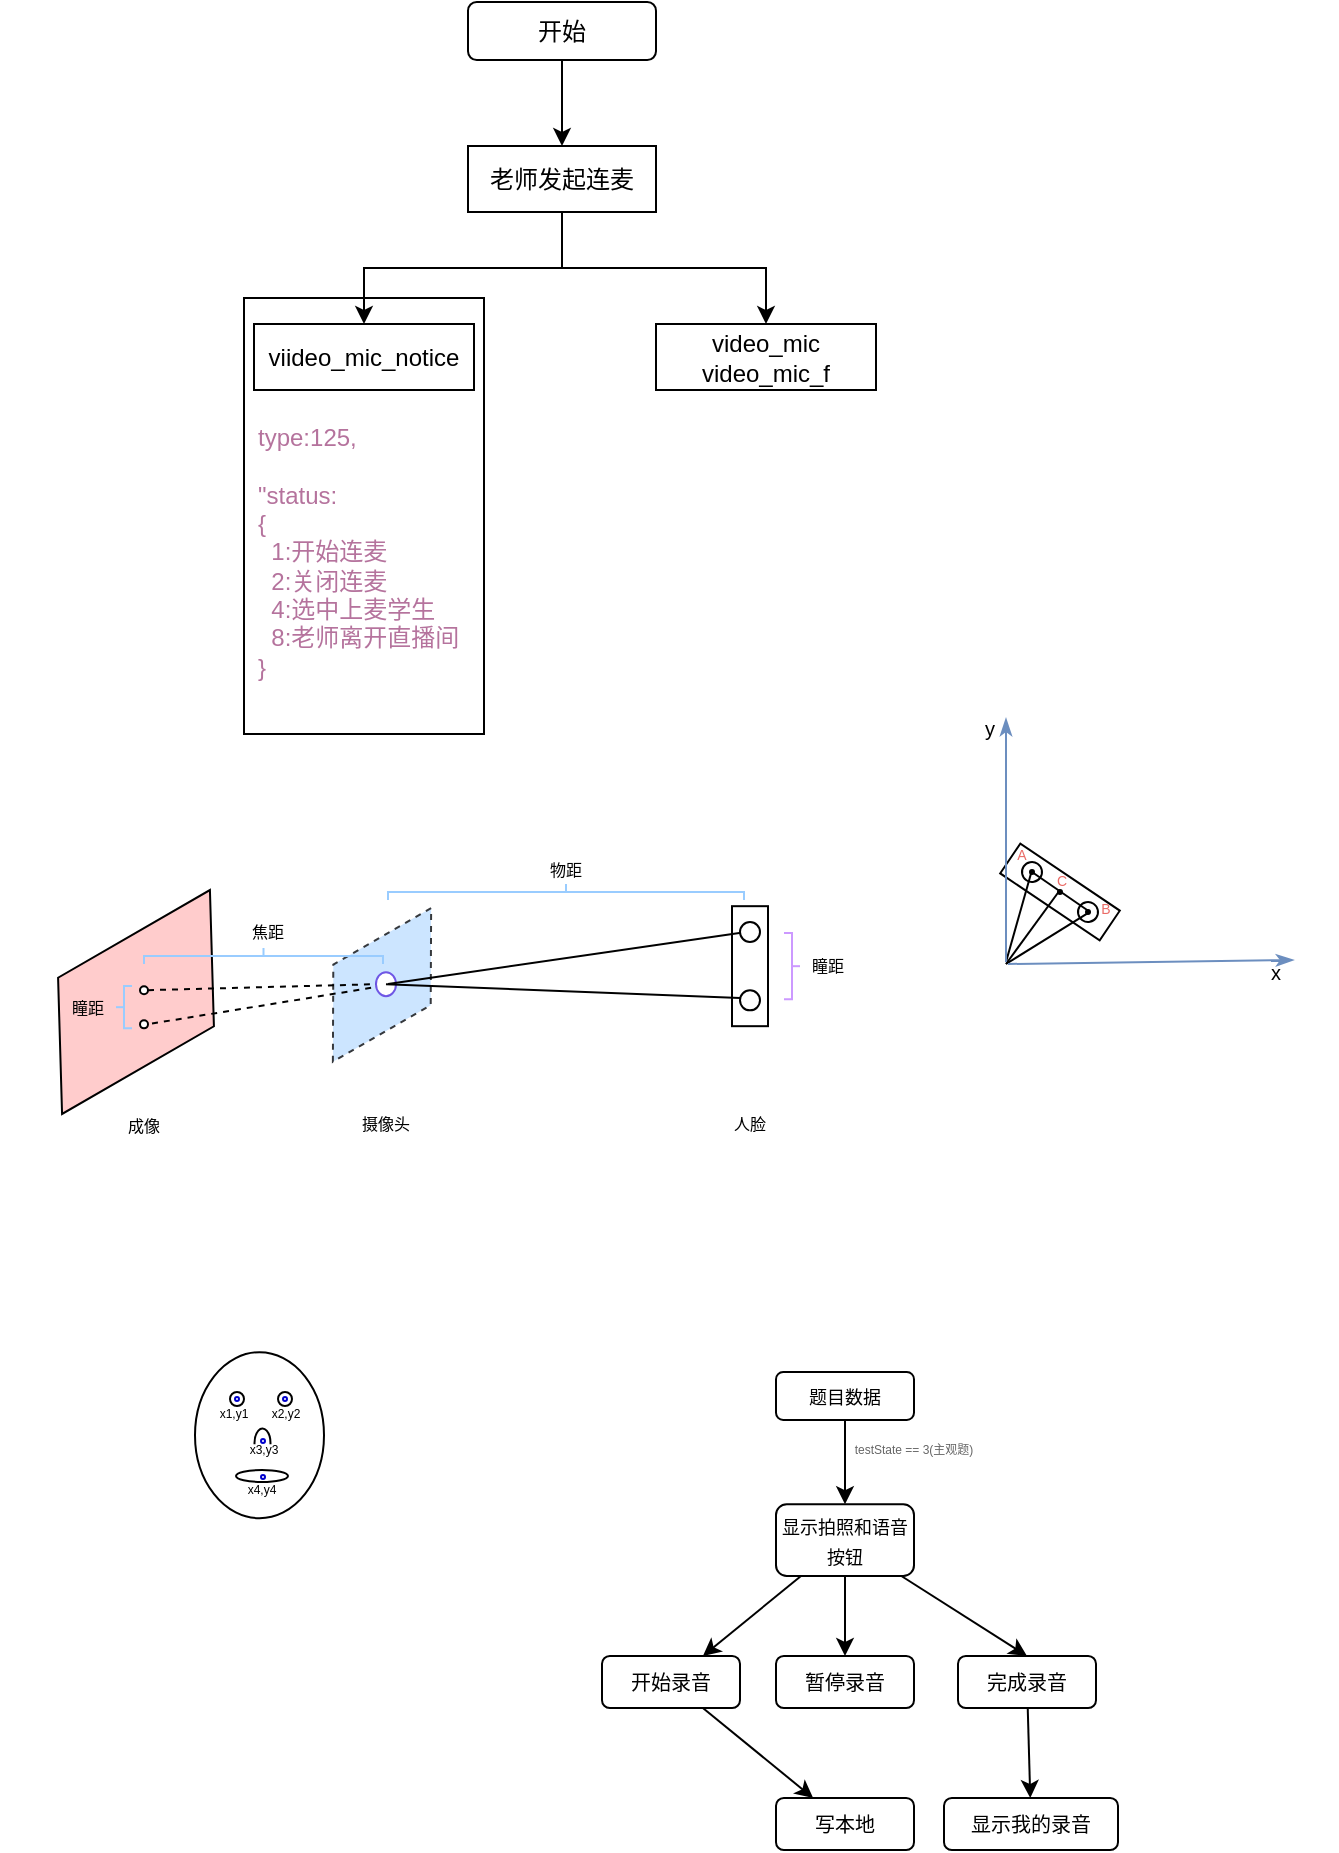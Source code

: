 <mxfile version="22.1.7" type="github">
  <diagram id="rG2bPAzRM2uypR8tDuPK" name="第 1 页">
    <mxGraphModel dx="522" dy="322" grid="0" gridSize="10" guides="1" tooltips="1" connect="1" arrows="1" fold="1" page="1" pageScale="1" pageWidth="827" pageHeight="1169" math="0" shadow="0">
      <root>
        <mxCell id="0" />
        <mxCell id="1" parent="0" />
        <mxCell id="AOaNKjkjyzzFQx9d7E9n-30" value="" style="rounded=0;whiteSpace=wrap;html=1;" parent="1" vertex="1">
          <mxGeometry x="464" y="511.09" width="18" height="60" as="geometry" />
        </mxCell>
        <mxCell id="QwRjlPLp69RYTndlWx4V-12" value="" style="rounded=0;whiteSpace=wrap;html=1;labelBackgroundColor=#FFFFFF;" parent="1" vertex="1">
          <mxGeometry x="220" y="207" width="120" height="218" as="geometry" />
        </mxCell>
        <mxCell id="QwRjlPLp69RYTndlWx4V-9" value="" style="edgeStyle=orthogonalEdgeStyle;rounded=0;orthogonalLoop=1;jettySize=auto;html=1;" parent="1" source="QwRjlPLp69RYTndlWx4V-2" target="QwRjlPLp69RYTndlWx4V-3" edge="1">
          <mxGeometry relative="1" as="geometry" />
        </mxCell>
        <mxCell id="QwRjlPLp69RYTndlWx4V-2" value="开始" style="rounded=1;whiteSpace=wrap;html=1;" parent="1" vertex="1">
          <mxGeometry x="332" y="59" width="94" height="29" as="geometry" />
        </mxCell>
        <mxCell id="QwRjlPLp69RYTndlWx4V-10" style="edgeStyle=orthogonalEdgeStyle;rounded=0;orthogonalLoop=1;jettySize=auto;html=1;" parent="1" source="QwRjlPLp69RYTndlWx4V-3" target="QwRjlPLp69RYTndlWx4V-7" edge="1">
          <mxGeometry relative="1" as="geometry" />
        </mxCell>
        <mxCell id="QwRjlPLp69RYTndlWx4V-11" style="edgeStyle=orthogonalEdgeStyle;rounded=0;orthogonalLoop=1;jettySize=auto;html=1;" parent="1" source="QwRjlPLp69RYTndlWx4V-3" target="QwRjlPLp69RYTndlWx4V-8" edge="1">
          <mxGeometry relative="1" as="geometry" />
        </mxCell>
        <mxCell id="QwRjlPLp69RYTndlWx4V-3" value="老师发起连麦" style="rounded=0;whiteSpace=wrap;html=1;" parent="1" vertex="1">
          <mxGeometry x="332" y="131" width="94" height="33" as="geometry" />
        </mxCell>
        <mxCell id="QwRjlPLp69RYTndlWx4V-7" value="viideo_mic_notice" style="rounded=0;whiteSpace=wrap;html=1;" parent="1" vertex="1">
          <mxGeometry x="225" y="220" width="110" height="33" as="geometry" />
        </mxCell>
        <mxCell id="QwRjlPLp69RYTndlWx4V-8" value="video_mic&lt;br&gt;video_mic_f" style="rounded=0;whiteSpace=wrap;html=1;" parent="1" vertex="1">
          <mxGeometry x="426" y="220" width="110" height="33" as="geometry" />
        </mxCell>
        <mxCell id="QwRjlPLp69RYTndlWx4V-14" value="&lt;div&gt;&lt;font color=&quot;#b5739d&quot;&gt;type:125,&amp;nbsp;&lt;/font&gt;&lt;/div&gt;&lt;div&gt;&lt;font color=&quot;#b5739d&quot;&gt;&amp;nbsp;&lt;/font&gt;&lt;/div&gt;&lt;div&gt;&lt;font color=&quot;#b5739d&quot;&gt;&quot;status:&lt;/font&gt;&lt;/div&gt;&lt;div&gt;&lt;font color=&quot;#b5739d&quot;&gt;{&lt;/font&gt;&lt;/div&gt;&lt;div&gt;&lt;font color=&quot;#b5739d&quot;&gt;&amp;nbsp; 1:开始连麦&lt;/font&gt;&lt;/div&gt;&lt;div&gt;&lt;font color=&quot;#b5739d&quot;&gt;&amp;nbsp; 2:关闭连麦&lt;/font&gt;&lt;/div&gt;&lt;div&gt;&lt;font color=&quot;#b5739d&quot;&gt;&amp;nbsp; 4:选中上麦学生&lt;/font&gt;&lt;/div&gt;&lt;div&gt;&lt;font color=&quot;#b5739d&quot;&gt;&amp;nbsp; 8:老师离开直播间&lt;/font&gt;&lt;/div&gt;&lt;div&gt;&lt;font color=&quot;#b5739d&quot;&gt;}&lt;/font&gt;&lt;/div&gt;" style="text;html=1;strokeColor=none;fillColor=none;align=left;verticalAlign=middle;whiteSpace=wrap;rounded=0;labelBackgroundColor=#FFFFFF;" parent="1" vertex="1">
          <mxGeometry x="225" y="257" width="107" height="154" as="geometry" />
        </mxCell>
        <mxCell id="AOaNKjkjyzzFQx9d7E9n-1" value="" style="shape=parallelogram;perimeter=parallelogramPerimeter;whiteSpace=wrap;html=1;fixedSize=1;rotation=-30;size=32.333;fillColor=#ffcccc;strokeColor=default;" parent="1" vertex="1">
          <mxGeometry x="106" y="529" width="120" height="60" as="geometry" />
        </mxCell>
        <mxCell id="AOaNKjkjyzzFQx9d7E9n-2" value="" style="shape=parallelogram;perimeter=parallelogramPerimeter;whiteSpace=wrap;html=1;fixedSize=1;rotation=-30;size=24.45;fillColor=#cce5ff;strokeColor=#36393d;dashed=1;" parent="1" vertex="1">
          <mxGeometry x="248.54" y="529.48" width="80.93" height="41.93" as="geometry" />
        </mxCell>
        <mxCell id="AOaNKjkjyzzFQx9d7E9n-11" value="" style="endArrow=none;dashed=1;html=1;rounded=0;endFill=0;startArrow=none;startFill=0;exitX=1;exitY=0;exitDx=0;exitDy=0;entryX=0;entryY=0.5;entryDx=0;entryDy=0;" parent="1" edge="1">
          <mxGeometry width="50" height="50" relative="1" as="geometry">
            <mxPoint x="174.004" y="569.766" as="sourcePoint" />
            <mxPoint x="288.59" y="551.09" as="targetPoint" />
          </mxGeometry>
        </mxCell>
        <mxCell id="AOaNKjkjyzzFQx9d7E9n-14" value="" style="ellipse;whiteSpace=wrap;html=1;strokeColor=#6f57e5;" parent="1" vertex="1">
          <mxGeometry x="286" y="544.09" width="10" height="12" as="geometry" />
        </mxCell>
        <mxCell id="AOaNKjkjyzzFQx9d7E9n-15" value="" style="rounded=0;orthogonalLoop=1;jettySize=auto;html=1;endArrow=none;endFill=0;exitX=1;exitY=0.5;exitDx=0;exitDy=0;" parent="1" edge="1">
          <mxGeometry relative="1" as="geometry">
            <mxPoint x="478" y="523" as="sourcePoint" />
            <mxPoint x="292" y="550" as="targetPoint" />
            <Array as="points" />
          </mxGeometry>
        </mxCell>
        <mxCell id="AOaNKjkjyzzFQx9d7E9n-21" value="摄像头" style="text;html=1;strokeColor=none;fillColor=none;align=center;verticalAlign=middle;whiteSpace=wrap;rounded=0;fontSize=8;" parent="1" vertex="1">
          <mxGeometry x="261" y="605" width="60" height="30" as="geometry" />
        </mxCell>
        <mxCell id="AOaNKjkjyzzFQx9d7E9n-22" value="&lt;font style=&quot;font-size: 8px;&quot;&gt;成像&lt;/font&gt;" style="text;html=1;strokeColor=none;fillColor=none;align=center;verticalAlign=middle;whiteSpace=wrap;rounded=0;" parent="1" vertex="1">
          <mxGeometry x="140" y="605" width="60" height="30" as="geometry" />
        </mxCell>
        <mxCell id="AOaNKjkjyzzFQx9d7E9n-24" value="" style="ellipse;whiteSpace=wrap;html=1;aspect=fixed;" parent="1" vertex="1">
          <mxGeometry x="468" y="519" width="10" height="10" as="geometry" />
        </mxCell>
        <mxCell id="AOaNKjkjyzzFQx9d7E9n-25" value="" style="ellipse;whiteSpace=wrap;html=1;aspect=fixed;" parent="1" vertex="1">
          <mxGeometry x="468" y="553.18" width="10" height="10" as="geometry" />
        </mxCell>
        <mxCell id="AOaNKjkjyzzFQx9d7E9n-31" value="" style="ellipse;whiteSpace=wrap;html=1;aspect=fixed;" parent="1" vertex="1">
          <mxGeometry x="168" y="568.18" width="4" height="4" as="geometry" />
        </mxCell>
        <mxCell id="AOaNKjkjyzzFQx9d7E9n-36" value="" style="endArrow=none;dashed=1;html=1;rounded=0;endFill=0;startArrow=none;startFill=0;exitX=1;exitY=0.5;exitDx=0;exitDy=0;entryX=0;entryY=0.5;entryDx=0;entryDy=0;" parent="1" source="AOaNKjkjyzzFQx9d7E9n-33" target="AOaNKjkjyzzFQx9d7E9n-14" edge="1">
          <mxGeometry width="50" height="50" relative="1" as="geometry">
            <mxPoint x="184.004" y="579.766" as="sourcePoint" />
            <mxPoint x="298.59" y="561.09" as="targetPoint" />
          </mxGeometry>
        </mxCell>
        <mxCell id="AOaNKjkjyzzFQx9d7E9n-33" value="" style="ellipse;whiteSpace=wrap;html=1;aspect=fixed;" parent="1" vertex="1">
          <mxGeometry x="168" y="551.09" width="4" height="4" as="geometry" />
        </mxCell>
        <mxCell id="AOaNKjkjyzzFQx9d7E9n-39" value="" style="strokeWidth=1;html=1;shape=mxgraph.flowchart.annotation_2;align=left;labelPosition=right;pointerEvents=1;rotation=90;fillColor=default;strokeColor=#99CCFF;" parent="1" vertex="1">
          <mxGeometry x="225.75" y="476.25" width="8" height="119.5" as="geometry" />
        </mxCell>
        <mxCell id="AOaNKjkjyzzFQx9d7E9n-37" value="" style="rounded=0;orthogonalLoop=1;jettySize=auto;html=1;endArrow=none;endFill=0;entryX=0;entryY=0.5;entryDx=0;entryDy=0;" parent="1" edge="1">
          <mxGeometry relative="1" as="geometry">
            <mxPoint x="468" y="557" as="sourcePoint" />
            <mxPoint x="291.0" y="550.09" as="targetPoint" />
            <Array as="points" />
          </mxGeometry>
        </mxCell>
        <mxCell id="AOaNKjkjyzzFQx9d7E9n-40" value="焦距" style="text;html=1;strokeColor=none;fillColor=none;align=center;verticalAlign=middle;whiteSpace=wrap;rounded=0;fontSize=8;" parent="1" vertex="1">
          <mxGeometry x="202" y="509" width="60" height="30" as="geometry" />
        </mxCell>
        <mxCell id="AOaNKjkjyzzFQx9d7E9n-41" value="" style="strokeWidth=1;html=1;shape=mxgraph.flowchart.annotation_2;align=left;labelPosition=right;pointerEvents=1;rotation=90;fillColor=default;strokeColor=#99CCFF;" parent="1" vertex="1">
          <mxGeometry x="377" y="415" width="8" height="178" as="geometry" />
        </mxCell>
        <mxCell id="AOaNKjkjyzzFQx9d7E9n-42" value="物距" style="text;html=1;strokeColor=none;fillColor=none;align=center;verticalAlign=middle;whiteSpace=wrap;rounded=0;fontSize=8;" parent="1" vertex="1">
          <mxGeometry x="351" y="478" width="60" height="30" as="geometry" />
        </mxCell>
        <mxCell id="AOaNKjkjyzzFQx9d7E9n-44" value="" style="strokeWidth=1;html=1;shape=mxgraph.flowchart.annotation_2;align=left;labelPosition=right;pointerEvents=1;rotation=-180;fillColor=default;strokeColor=#CC99FF;" parent="1" vertex="1">
          <mxGeometry x="490" y="524.5" width="8" height="33.18" as="geometry" />
        </mxCell>
        <mxCell id="AOaNKjkjyzzFQx9d7E9n-45" value="瞳距" style="text;html=1;strokeColor=none;fillColor=none;align=center;verticalAlign=middle;whiteSpace=wrap;rounded=0;fontSize=8;" parent="1" vertex="1">
          <mxGeometry x="482" y="526.09" width="60" height="30" as="geometry" />
        </mxCell>
        <mxCell id="AOaNKjkjyzzFQx9d7E9n-46" value="人脸" style="text;html=1;strokeColor=none;fillColor=none;align=center;verticalAlign=middle;whiteSpace=wrap;rounded=0;fontSize=8;" parent="1" vertex="1">
          <mxGeometry x="443" y="605" width="60" height="30" as="geometry" />
        </mxCell>
        <mxCell id="AOaNKjkjyzzFQx9d7E9n-51" value="瞳距" style="text;html=1;strokeColor=none;fillColor=none;align=center;verticalAlign=middle;whiteSpace=wrap;rounded=0;fontSize=8;" parent="1" vertex="1">
          <mxGeometry x="112" y="546.59" width="60" height="30" as="geometry" />
        </mxCell>
        <mxCell id="AOaNKjkjyzzFQx9d7E9n-50" value="" style="strokeWidth=1;html=1;shape=mxgraph.flowchart.annotation_2;align=left;labelPosition=right;pointerEvents=1;rotation=0;strokeColor=#99CCFF;" parent="1" vertex="1">
          <mxGeometry x="156" y="551" width="8" height="21.18" as="geometry" />
        </mxCell>
        <mxCell id="AOaNKjkjyzzFQx9d7E9n-55" value="" style="ellipse;whiteSpace=wrap;html=1;" parent="1" vertex="1">
          <mxGeometry x="195.5" y="734.12" width="64.5" height="83" as="geometry" />
        </mxCell>
        <mxCell id="AOaNKjkjyzzFQx9d7E9n-58" value="" style="ellipse;whiteSpace=wrap;html=1;aspect=fixed;fillColor=none;" parent="1" vertex="1">
          <mxGeometry x="213" y="754" width="7" height="7" as="geometry" />
        </mxCell>
        <mxCell id="AOaNKjkjyzzFQx9d7E9n-60" value="" style="ellipse;whiteSpace=wrap;html=1;aspect=fixed;fillColor=none;" parent="1" vertex="1">
          <mxGeometry x="237" y="754" width="7" height="7" as="geometry" />
        </mxCell>
        <mxCell id="AOaNKjkjyzzFQx9d7E9n-61" value="" style="verticalLabelPosition=bottom;verticalAlign=top;html=1;shape=mxgraph.basic.arc;startAngle=0.49;endAngle=0.011;rotation=90;" parent="1" vertex="1">
          <mxGeometry x="221.87" y="775.62" width="14.75" height="8" as="geometry" />
        </mxCell>
        <mxCell id="AOaNKjkjyzzFQx9d7E9n-63" value="" style="ellipse;whiteSpace=wrap;html=1;" parent="1" vertex="1">
          <mxGeometry x="216" y="793" width="26" height="6" as="geometry" />
        </mxCell>
        <mxCell id="AOaNKjkjyzzFQx9d7E9n-65" value="" style="ellipse;whiteSpace=wrap;html=1;aspect=fixed;fillColor=none;strokeColor=#0000CC;strokeWidth=2;" parent="1" vertex="1">
          <mxGeometry x="229" y="796" width="1" height="1" as="geometry" />
        </mxCell>
        <mxCell id="AOaNKjkjyzzFQx9d7E9n-68" value="" style="ellipse;whiteSpace=wrap;html=1;aspect=fixed;fillColor=none;strokeColor=#0000CC;strokeWidth=2;" parent="1" vertex="1">
          <mxGeometry x="229" y="778" width="1" height="1" as="geometry" />
        </mxCell>
        <mxCell id="AOaNKjkjyzzFQx9d7E9n-69" value="" style="ellipse;whiteSpace=wrap;html=1;aspect=fixed;fillColor=none;strokeColor=#0000CC;strokeWidth=2;" parent="1" vertex="1">
          <mxGeometry x="240" y="757" width="1" height="1" as="geometry" />
        </mxCell>
        <mxCell id="AOaNKjkjyzzFQx9d7E9n-70" value="" style="ellipse;whiteSpace=wrap;html=1;aspect=fixed;fillColor=none;strokeColor=#0000CC;strokeWidth=2;" parent="1" vertex="1">
          <mxGeometry x="216" y="757" width="1" height="1" as="geometry" />
        </mxCell>
        <mxCell id="AOaNKjkjyzzFQx9d7E9n-71" value="x1,y1" style="text;html=1;strokeColor=none;fillColor=none;align=center;verticalAlign=middle;whiteSpace=wrap;rounded=0;fontSize=6;" parent="1" vertex="1">
          <mxGeometry x="202" y="758" width="26" height="14" as="geometry" />
        </mxCell>
        <mxCell id="AOaNKjkjyzzFQx9d7E9n-72" value="x2,y2" style="text;html=1;strokeColor=none;fillColor=none;align=center;verticalAlign=middle;whiteSpace=wrap;rounded=0;fontSize=6;" parent="1" vertex="1">
          <mxGeometry x="227.5" y="758" width="26" height="14" as="geometry" />
        </mxCell>
        <mxCell id="AOaNKjkjyzzFQx9d7E9n-73" value="x3,y3" style="text;html=1;strokeColor=none;fillColor=none;align=center;verticalAlign=middle;whiteSpace=wrap;rounded=0;fontSize=6;" parent="1" vertex="1">
          <mxGeometry x="217" y="776.12" width="26" height="14" as="geometry" />
        </mxCell>
        <mxCell id="AOaNKjkjyzzFQx9d7E9n-74" value="x4,y4" style="text;html=1;strokeColor=none;fillColor=none;align=center;verticalAlign=middle;whiteSpace=wrap;rounded=0;fontSize=6;" parent="1" vertex="1">
          <mxGeometry x="216" y="796.12" width="26" height="14" as="geometry" />
        </mxCell>
        <mxCell id="UOp2ALvOVjHaHHQ98OeW-10" style="edgeStyle=orthogonalEdgeStyle;rounded=0;orthogonalLoop=1;jettySize=auto;html=1;" parent="1" source="UOp2ALvOVjHaHHQ98OeW-1" target="UOp2ALvOVjHaHHQ98OeW-2" edge="1">
          <mxGeometry relative="1" as="geometry" />
        </mxCell>
        <mxCell id="UOp2ALvOVjHaHHQ98OeW-1" value="&lt;font style=&quot;font-size: 9px;&quot;&gt;题目数据&lt;/font&gt;" style="rounded=1;whiteSpace=wrap;html=1;" parent="1" vertex="1">
          <mxGeometry x="486" y="744" width="69" height="24" as="geometry" />
        </mxCell>
        <mxCell id="UOp2ALvOVjHaHHQ98OeW-11" style="rounded=0;orthogonalLoop=1;jettySize=auto;html=1;" parent="1" source="UOp2ALvOVjHaHHQ98OeW-2" target="UOp2ALvOVjHaHHQ98OeW-5" edge="1">
          <mxGeometry relative="1" as="geometry" />
        </mxCell>
        <mxCell id="UOp2ALvOVjHaHHQ98OeW-2" value="&lt;font style=&quot;font-size: 9px;&quot;&gt;显示拍照和语音按钮&lt;/font&gt;" style="rounded=1;whiteSpace=wrap;html=1;" parent="1" vertex="1">
          <mxGeometry x="486" y="810.12" width="69" height="35.88" as="geometry" />
        </mxCell>
        <mxCell id="UOp2ALvOVjHaHHQ98OeW-3" value="&lt;font color=&quot;#666666&quot; style=&quot;font-size: 6px;&quot;&gt;testState == 3(主观题)&lt;/font&gt;" style="text;html=1;strokeColor=none;fillColor=none;align=center;verticalAlign=middle;whiteSpace=wrap;rounded=0;" parent="1" vertex="1">
          <mxGeometry x="508" y="766.12" width="94" height="30" as="geometry" />
        </mxCell>
        <mxCell id="UOp2ALvOVjHaHHQ98OeW-8" style="rounded=0;orthogonalLoop=1;jettySize=auto;html=1;" parent="1" source="UOp2ALvOVjHaHHQ98OeW-4" target="UOp2ALvOVjHaHHQ98OeW-7" edge="1">
          <mxGeometry relative="1" as="geometry" />
        </mxCell>
        <mxCell id="UOp2ALvOVjHaHHQ98OeW-4" value="&lt;font size=&quot;1&quot;&gt;开始录音&lt;/font&gt;" style="rounded=1;whiteSpace=wrap;html=1;" parent="1" vertex="1">
          <mxGeometry x="399" y="886" width="69" height="26" as="geometry" />
        </mxCell>
        <mxCell id="UOp2ALvOVjHaHHQ98OeW-5" value="&lt;font size=&quot;1&quot;&gt;暂停录音&lt;/font&gt;" style="rounded=1;whiteSpace=wrap;html=1;" parent="1" vertex="1">
          <mxGeometry x="486" y="886" width="69" height="26" as="geometry" />
        </mxCell>
        <mxCell id="UOp2ALvOVjHaHHQ98OeW-17" style="rounded=0;orthogonalLoop=1;jettySize=auto;html=1;" parent="1" source="UOp2ALvOVjHaHHQ98OeW-6" target="UOp2ALvOVjHaHHQ98OeW-16" edge="1">
          <mxGeometry relative="1" as="geometry" />
        </mxCell>
        <mxCell id="UOp2ALvOVjHaHHQ98OeW-6" value="&lt;font size=&quot;1&quot;&gt;完成录音&lt;/font&gt;" style="rounded=1;whiteSpace=wrap;html=1;" parent="1" vertex="1">
          <mxGeometry x="577" y="886" width="69" height="26" as="geometry" />
        </mxCell>
        <mxCell id="UOp2ALvOVjHaHHQ98OeW-7" value="&lt;font size=&quot;1&quot;&gt;写本地&lt;/font&gt;" style="rounded=1;whiteSpace=wrap;html=1;" parent="1" vertex="1">
          <mxGeometry x="486" y="957" width="69" height="26" as="geometry" />
        </mxCell>
        <mxCell id="UOp2ALvOVjHaHHQ98OeW-13" value="" style="endArrow=classic;html=1;rounded=0;" parent="1" source="UOp2ALvOVjHaHHQ98OeW-2" target="UOp2ALvOVjHaHHQ98OeW-4" edge="1">
          <mxGeometry width="50" height="50" relative="1" as="geometry">
            <mxPoint x="419" y="856" as="sourcePoint" />
            <mxPoint x="469" y="806" as="targetPoint" />
          </mxGeometry>
        </mxCell>
        <mxCell id="UOp2ALvOVjHaHHQ98OeW-14" value="" style="endArrow=classic;html=1;rounded=0;entryX=0.5;entryY=0;entryDx=0;entryDy=0;" parent="1" source="UOp2ALvOVjHaHHQ98OeW-2" target="UOp2ALvOVjHaHHQ98OeW-6" edge="1">
          <mxGeometry width="50" height="50" relative="1" as="geometry">
            <mxPoint x="569" y="863" as="sourcePoint" />
            <mxPoint x="619" y="813" as="targetPoint" />
          </mxGeometry>
        </mxCell>
        <mxCell id="UOp2ALvOVjHaHHQ98OeW-16" value="&lt;font size=&quot;1&quot;&gt;显示我的录音&lt;/font&gt;" style="rounded=1;whiteSpace=wrap;html=1;" parent="1" vertex="1">
          <mxGeometry x="570" y="957" width="87" height="26" as="geometry" />
        </mxCell>
        <mxCell id="UuBfjckO5W-OTeQVETsn-4" value="" style="group;rotation=124;" vertex="1" connectable="0" parent="1">
          <mxGeometry x="619" y="474" width="40" height="60" as="geometry" />
        </mxCell>
        <mxCell id="UuBfjckO5W-OTeQVETsn-1" value="" style="rounded=0;whiteSpace=wrap;html=1;rotation=124;" vertex="1" parent="UuBfjckO5W-OTeQVETsn-4">
          <mxGeometry width="18" height="60" as="geometry" />
        </mxCell>
        <mxCell id="UuBfjckO5W-OTeQVETsn-2" value="" style="ellipse;whiteSpace=wrap;html=1;aspect=fixed;rotation=124;" vertex="1" parent="UuBfjckO5W-OTeQVETsn-4">
          <mxGeometry x="18" y="35" width="10" height="10" as="geometry" />
        </mxCell>
        <mxCell id="UuBfjckO5W-OTeQVETsn-3" value="" style="ellipse;whiteSpace=wrap;html=1;aspect=fixed;rotation=124;" vertex="1" parent="UuBfjckO5W-OTeQVETsn-4">
          <mxGeometry x="-10" y="15" width="10" height="10" as="geometry" />
        </mxCell>
        <mxCell id="UuBfjckO5W-OTeQVETsn-12" value="" style="verticalLabelPosition=bottom;verticalAlign=top;html=1;shape=mxgraph.flowchart.on-page_reference;gradientColor=none;fillColor=#000000;" vertex="1" parent="UuBfjckO5W-OTeQVETsn-4">
          <mxGeometry x="-6" y="19" width="2" height="2" as="geometry" />
        </mxCell>
        <mxCell id="UuBfjckO5W-OTeQVETsn-15" value="" style="verticalLabelPosition=bottom;verticalAlign=top;html=1;shape=mxgraph.flowchart.on-page_reference;gradientColor=none;fillColor=#000000;" vertex="1" parent="UuBfjckO5W-OTeQVETsn-4">
          <mxGeometry x="22" y="39" width="2" height="2" as="geometry" />
        </mxCell>
        <mxCell id="UuBfjckO5W-OTeQVETsn-28" value="" style="verticalLabelPosition=bottom;verticalAlign=top;html=1;shape=mxgraph.flowchart.on-page_reference;fillColor=#000000;" vertex="1" parent="UuBfjckO5W-OTeQVETsn-4">
          <mxGeometry x="8" y="29" width="2" height="2" as="geometry" />
        </mxCell>
        <mxCell id="UuBfjckO5W-OTeQVETsn-17" value="B" style="text;html=1;strokeColor=none;fillColor=none;align=center;verticalAlign=middle;whiteSpace=wrap;rounded=0;fontSize=7;fontColor=#EA6B66;" vertex="1" parent="UuBfjckO5W-OTeQVETsn-4">
          <mxGeometry x="26" y="35" width="12" height="8" as="geometry" />
        </mxCell>
        <mxCell id="UuBfjckO5W-OTeQVETsn-25" value="C" style="text;html=1;strokeColor=none;fillColor=none;align=center;verticalAlign=middle;whiteSpace=wrap;rounded=0;fontSize=7;fontColor=#EA6B66;" vertex="1" parent="UuBfjckO5W-OTeQVETsn-4">
          <mxGeometry x="2" y="20" width="16" height="9" as="geometry" />
        </mxCell>
        <mxCell id="UuBfjckO5W-OTeQVETsn-5" value="" style="endArrow=none;html=1;strokeWidth=1;rounded=0;" edge="1" parent="1">
          <mxGeometry width="50" height="50" relative="1" as="geometry">
            <mxPoint x="601" y="539" as="sourcePoint" />
            <mxPoint x="614" y="493" as="targetPoint" />
          </mxGeometry>
        </mxCell>
        <mxCell id="UuBfjckO5W-OTeQVETsn-6" value="" style="endArrow=none;html=1;strokeWidth=1;rounded=0;entryX=0.5;entryY=0;entryDx=0;entryDy=0;" edge="1" parent="1">
          <mxGeometry width="50" height="50" relative="1" as="geometry">
            <mxPoint x="601" y="540" as="sourcePoint" />
            <mxPoint x="643.145" y="513.796" as="targetPoint" />
          </mxGeometry>
        </mxCell>
        <mxCell id="UuBfjckO5W-OTeQVETsn-8" value="" style="endArrow=none;html=1;strokeWidth=1;rounded=0;" edge="1" parent="1">
          <mxGeometry width="50" height="50" relative="1" as="geometry">
            <mxPoint x="601" y="540" as="sourcePoint" />
            <mxPoint x="628" y="503" as="targetPoint" />
          </mxGeometry>
        </mxCell>
        <mxCell id="UuBfjckO5W-OTeQVETsn-9" value="" style="endArrow=none;html=1;rounded=0;" edge="1" parent="1">
          <mxGeometry width="50" height="50" relative="1" as="geometry">
            <mxPoint x="614" y="494" as="sourcePoint" />
            <mxPoint x="643" y="514" as="targetPoint" />
          </mxGeometry>
        </mxCell>
        <mxCell id="UuBfjckO5W-OTeQVETsn-10" value="" style="endArrow=classicThin;html=1;rounded=0;endFill=1;fillColor=#dae8fc;strokeColor=#6c8ebf;" edge="1" parent="1">
          <mxGeometry width="50" height="50" relative="1" as="geometry">
            <mxPoint x="601" y="539" as="sourcePoint" />
            <mxPoint x="601" y="417" as="targetPoint" />
          </mxGeometry>
        </mxCell>
        <mxCell id="UuBfjckO5W-OTeQVETsn-11" value="" style="endArrow=classicThin;html=1;rounded=0;startArrow=none;startFill=0;endFill=1;fillColor=#dae8fc;strokeColor=#6c8ebf;" edge="1" parent="1">
          <mxGeometry width="50" height="50" relative="1" as="geometry">
            <mxPoint x="602" y="540" as="sourcePoint" />
            <mxPoint x="745" y="538" as="targetPoint" />
          </mxGeometry>
        </mxCell>
        <mxCell id="UuBfjckO5W-OTeQVETsn-16" value="A" style="text;html=1;strokeColor=none;fillColor=none;align=center;verticalAlign=middle;whiteSpace=wrap;rounded=0;fontSize=7;fontColor=#EA6B66;" vertex="1" parent="1">
          <mxGeometry x="597" y="481" width="24" height="10" as="geometry" />
        </mxCell>
        <mxCell id="UuBfjckO5W-OTeQVETsn-18" value="y" style="text;html=1;strokeColor=none;fillColor=none;align=center;verticalAlign=middle;whiteSpace=wrap;rounded=0;fontSize=10;" vertex="1" parent="1">
          <mxGeometry x="563" y="407" width="60" height="30" as="geometry" />
        </mxCell>
        <mxCell id="UuBfjckO5W-OTeQVETsn-19" value="x" style="text;html=1;strokeColor=none;fillColor=none;align=center;verticalAlign=middle;whiteSpace=wrap;rounded=0;fontSize=10;" vertex="1" parent="1">
          <mxGeometry x="706" y="529.48" width="60" height="30" as="geometry" />
        </mxCell>
        <mxCell id="UuBfjckO5W-OTeQVETsn-21" value="" style="ellipse;whiteSpace=wrap;html=1;align=center;aspect=fixed;fillColor=none;strokeColor=none;resizable=0;perimeter=centerPerimeter;rotatable=0;allowArrows=0;points=[];outlineConnect=1;" vertex="1" parent="1">
          <mxGeometry x="540" y="509" width="10" height="10" as="geometry" />
        </mxCell>
      </root>
    </mxGraphModel>
  </diagram>
</mxfile>
